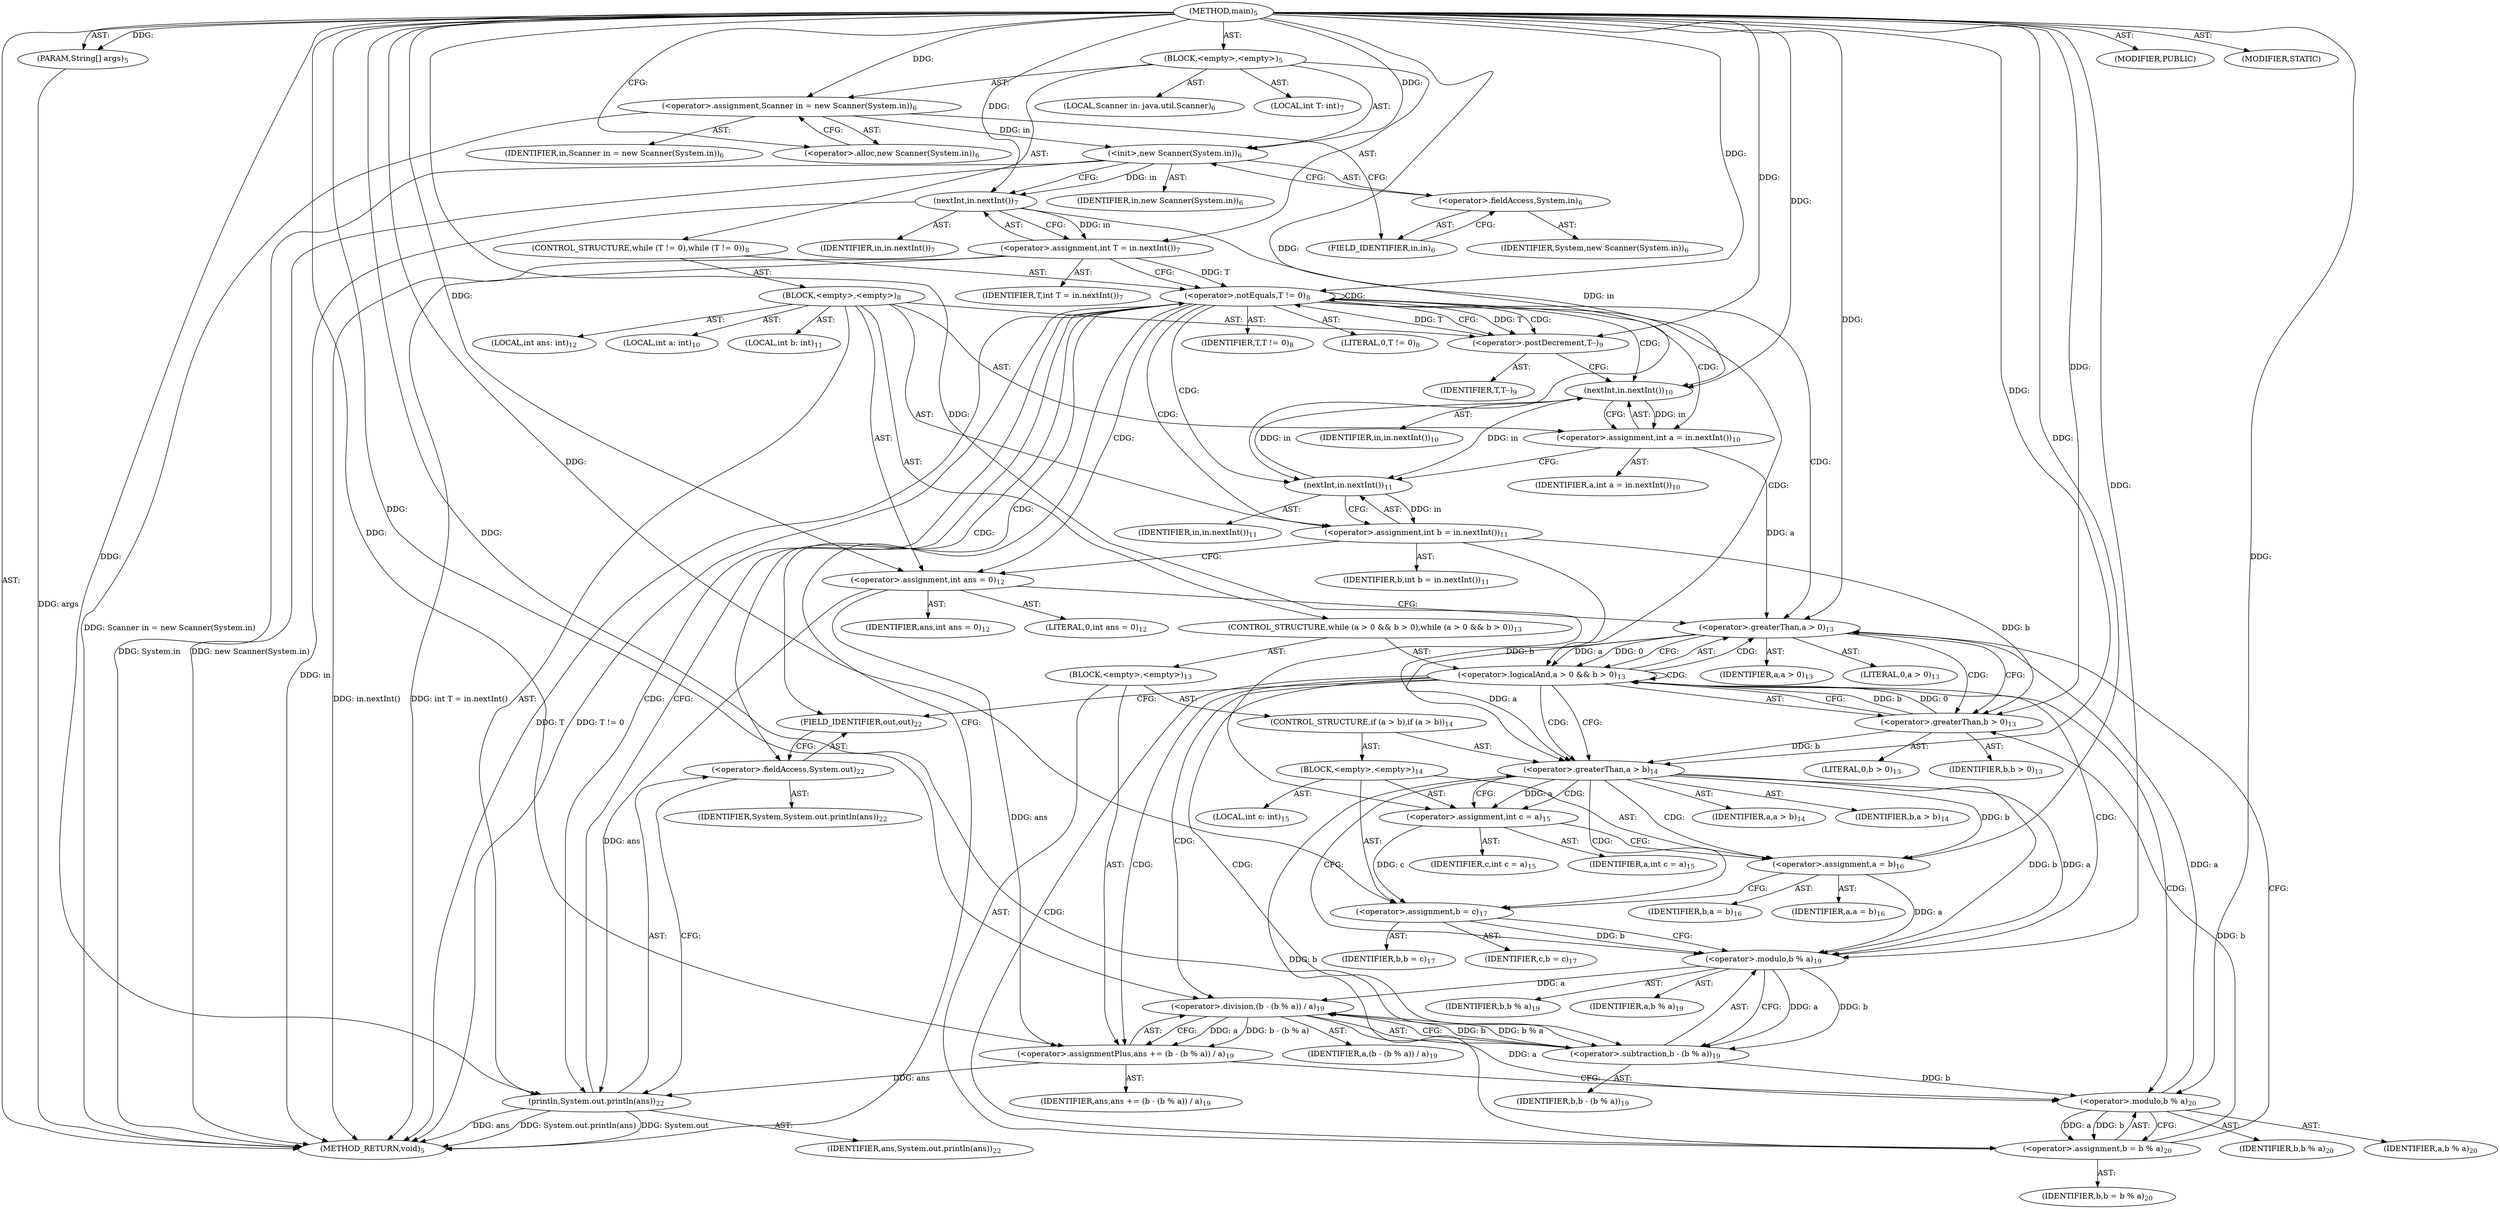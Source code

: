 digraph "main" {  
"19" [label = <(METHOD,main)<SUB>5</SUB>> ]
"20" [label = <(PARAM,String[] args)<SUB>5</SUB>> ]
"21" [label = <(BLOCK,&lt;empty&gt;,&lt;empty&gt;)<SUB>5</SUB>> ]
"4" [label = <(LOCAL,Scanner in: java.util.Scanner)<SUB>6</SUB>> ]
"22" [label = <(&lt;operator&gt;.assignment,Scanner in = new Scanner(System.in))<SUB>6</SUB>> ]
"23" [label = <(IDENTIFIER,in,Scanner in = new Scanner(System.in))<SUB>6</SUB>> ]
"24" [label = <(&lt;operator&gt;.alloc,new Scanner(System.in))<SUB>6</SUB>> ]
"25" [label = <(&lt;init&gt;,new Scanner(System.in))<SUB>6</SUB>> ]
"3" [label = <(IDENTIFIER,in,new Scanner(System.in))<SUB>6</SUB>> ]
"26" [label = <(&lt;operator&gt;.fieldAccess,System.in)<SUB>6</SUB>> ]
"27" [label = <(IDENTIFIER,System,new Scanner(System.in))<SUB>6</SUB>> ]
"28" [label = <(FIELD_IDENTIFIER,in,in)<SUB>6</SUB>> ]
"29" [label = <(LOCAL,int T: int)<SUB>7</SUB>> ]
"30" [label = <(&lt;operator&gt;.assignment,int T = in.nextInt())<SUB>7</SUB>> ]
"31" [label = <(IDENTIFIER,T,int T = in.nextInt())<SUB>7</SUB>> ]
"32" [label = <(nextInt,in.nextInt())<SUB>7</SUB>> ]
"33" [label = <(IDENTIFIER,in,in.nextInt())<SUB>7</SUB>> ]
"34" [label = <(CONTROL_STRUCTURE,while (T != 0),while (T != 0))<SUB>8</SUB>> ]
"35" [label = <(&lt;operator&gt;.notEquals,T != 0)<SUB>8</SUB>> ]
"36" [label = <(IDENTIFIER,T,T != 0)<SUB>8</SUB>> ]
"37" [label = <(LITERAL,0,T != 0)<SUB>8</SUB>> ]
"38" [label = <(BLOCK,&lt;empty&gt;,&lt;empty&gt;)<SUB>8</SUB>> ]
"39" [label = <(&lt;operator&gt;.postDecrement,T--)<SUB>9</SUB>> ]
"40" [label = <(IDENTIFIER,T,T--)<SUB>9</SUB>> ]
"41" [label = <(LOCAL,int a: int)<SUB>10</SUB>> ]
"42" [label = <(&lt;operator&gt;.assignment,int a = in.nextInt())<SUB>10</SUB>> ]
"43" [label = <(IDENTIFIER,a,int a = in.nextInt())<SUB>10</SUB>> ]
"44" [label = <(nextInt,in.nextInt())<SUB>10</SUB>> ]
"45" [label = <(IDENTIFIER,in,in.nextInt())<SUB>10</SUB>> ]
"46" [label = <(LOCAL,int b: int)<SUB>11</SUB>> ]
"47" [label = <(&lt;operator&gt;.assignment,int b = in.nextInt())<SUB>11</SUB>> ]
"48" [label = <(IDENTIFIER,b,int b = in.nextInt())<SUB>11</SUB>> ]
"49" [label = <(nextInt,in.nextInt())<SUB>11</SUB>> ]
"50" [label = <(IDENTIFIER,in,in.nextInt())<SUB>11</SUB>> ]
"51" [label = <(LOCAL,int ans: int)<SUB>12</SUB>> ]
"52" [label = <(&lt;operator&gt;.assignment,int ans = 0)<SUB>12</SUB>> ]
"53" [label = <(IDENTIFIER,ans,int ans = 0)<SUB>12</SUB>> ]
"54" [label = <(LITERAL,0,int ans = 0)<SUB>12</SUB>> ]
"55" [label = <(CONTROL_STRUCTURE,while (a &gt; 0 &amp;&amp; b &gt; 0),while (a &gt; 0 &amp;&amp; b &gt; 0))<SUB>13</SUB>> ]
"56" [label = <(&lt;operator&gt;.logicalAnd,a &gt; 0 &amp;&amp; b &gt; 0)<SUB>13</SUB>> ]
"57" [label = <(&lt;operator&gt;.greaterThan,a &gt; 0)<SUB>13</SUB>> ]
"58" [label = <(IDENTIFIER,a,a &gt; 0)<SUB>13</SUB>> ]
"59" [label = <(LITERAL,0,a &gt; 0)<SUB>13</SUB>> ]
"60" [label = <(&lt;operator&gt;.greaterThan,b &gt; 0)<SUB>13</SUB>> ]
"61" [label = <(IDENTIFIER,b,b &gt; 0)<SUB>13</SUB>> ]
"62" [label = <(LITERAL,0,b &gt; 0)<SUB>13</SUB>> ]
"63" [label = <(BLOCK,&lt;empty&gt;,&lt;empty&gt;)<SUB>13</SUB>> ]
"64" [label = <(CONTROL_STRUCTURE,if (a &gt; b),if (a &gt; b))<SUB>14</SUB>> ]
"65" [label = <(&lt;operator&gt;.greaterThan,a &gt; b)<SUB>14</SUB>> ]
"66" [label = <(IDENTIFIER,a,a &gt; b)<SUB>14</SUB>> ]
"67" [label = <(IDENTIFIER,b,a &gt; b)<SUB>14</SUB>> ]
"68" [label = <(BLOCK,&lt;empty&gt;,&lt;empty&gt;)<SUB>14</SUB>> ]
"69" [label = <(LOCAL,int c: int)<SUB>15</SUB>> ]
"70" [label = <(&lt;operator&gt;.assignment,int c = a)<SUB>15</SUB>> ]
"71" [label = <(IDENTIFIER,c,int c = a)<SUB>15</SUB>> ]
"72" [label = <(IDENTIFIER,a,int c = a)<SUB>15</SUB>> ]
"73" [label = <(&lt;operator&gt;.assignment,a = b)<SUB>16</SUB>> ]
"74" [label = <(IDENTIFIER,a,a = b)<SUB>16</SUB>> ]
"75" [label = <(IDENTIFIER,b,a = b)<SUB>16</SUB>> ]
"76" [label = <(&lt;operator&gt;.assignment,b = c)<SUB>17</SUB>> ]
"77" [label = <(IDENTIFIER,b,b = c)<SUB>17</SUB>> ]
"78" [label = <(IDENTIFIER,c,b = c)<SUB>17</SUB>> ]
"79" [label = <(&lt;operator&gt;.assignmentPlus,ans += (b - (b % a)) / a)<SUB>19</SUB>> ]
"80" [label = <(IDENTIFIER,ans,ans += (b - (b % a)) / a)<SUB>19</SUB>> ]
"81" [label = <(&lt;operator&gt;.division,(b - (b % a)) / a)<SUB>19</SUB>> ]
"82" [label = <(&lt;operator&gt;.subtraction,b - (b % a))<SUB>19</SUB>> ]
"83" [label = <(IDENTIFIER,b,b - (b % a))<SUB>19</SUB>> ]
"84" [label = <(&lt;operator&gt;.modulo,b % a)<SUB>19</SUB>> ]
"85" [label = <(IDENTIFIER,b,b % a)<SUB>19</SUB>> ]
"86" [label = <(IDENTIFIER,a,b % a)<SUB>19</SUB>> ]
"87" [label = <(IDENTIFIER,a,(b - (b % a)) / a)<SUB>19</SUB>> ]
"88" [label = <(&lt;operator&gt;.assignment,b = b % a)<SUB>20</SUB>> ]
"89" [label = <(IDENTIFIER,b,b = b % a)<SUB>20</SUB>> ]
"90" [label = <(&lt;operator&gt;.modulo,b % a)<SUB>20</SUB>> ]
"91" [label = <(IDENTIFIER,b,b % a)<SUB>20</SUB>> ]
"92" [label = <(IDENTIFIER,a,b % a)<SUB>20</SUB>> ]
"93" [label = <(println,System.out.println(ans))<SUB>22</SUB>> ]
"94" [label = <(&lt;operator&gt;.fieldAccess,System.out)<SUB>22</SUB>> ]
"95" [label = <(IDENTIFIER,System,System.out.println(ans))<SUB>22</SUB>> ]
"96" [label = <(FIELD_IDENTIFIER,out,out)<SUB>22</SUB>> ]
"97" [label = <(IDENTIFIER,ans,System.out.println(ans))<SUB>22</SUB>> ]
"98" [label = <(MODIFIER,PUBLIC)> ]
"99" [label = <(MODIFIER,STATIC)> ]
"100" [label = <(METHOD_RETURN,void)<SUB>5</SUB>> ]
  "19" -> "20"  [ label = "AST: "] 
  "19" -> "21"  [ label = "AST: "] 
  "19" -> "98"  [ label = "AST: "] 
  "19" -> "99"  [ label = "AST: "] 
  "19" -> "100"  [ label = "AST: "] 
  "21" -> "4"  [ label = "AST: "] 
  "21" -> "22"  [ label = "AST: "] 
  "21" -> "25"  [ label = "AST: "] 
  "21" -> "29"  [ label = "AST: "] 
  "21" -> "30"  [ label = "AST: "] 
  "21" -> "34"  [ label = "AST: "] 
  "22" -> "23"  [ label = "AST: "] 
  "22" -> "24"  [ label = "AST: "] 
  "25" -> "3"  [ label = "AST: "] 
  "25" -> "26"  [ label = "AST: "] 
  "26" -> "27"  [ label = "AST: "] 
  "26" -> "28"  [ label = "AST: "] 
  "30" -> "31"  [ label = "AST: "] 
  "30" -> "32"  [ label = "AST: "] 
  "32" -> "33"  [ label = "AST: "] 
  "34" -> "35"  [ label = "AST: "] 
  "34" -> "38"  [ label = "AST: "] 
  "35" -> "36"  [ label = "AST: "] 
  "35" -> "37"  [ label = "AST: "] 
  "38" -> "39"  [ label = "AST: "] 
  "38" -> "41"  [ label = "AST: "] 
  "38" -> "42"  [ label = "AST: "] 
  "38" -> "46"  [ label = "AST: "] 
  "38" -> "47"  [ label = "AST: "] 
  "38" -> "51"  [ label = "AST: "] 
  "38" -> "52"  [ label = "AST: "] 
  "38" -> "55"  [ label = "AST: "] 
  "38" -> "93"  [ label = "AST: "] 
  "39" -> "40"  [ label = "AST: "] 
  "42" -> "43"  [ label = "AST: "] 
  "42" -> "44"  [ label = "AST: "] 
  "44" -> "45"  [ label = "AST: "] 
  "47" -> "48"  [ label = "AST: "] 
  "47" -> "49"  [ label = "AST: "] 
  "49" -> "50"  [ label = "AST: "] 
  "52" -> "53"  [ label = "AST: "] 
  "52" -> "54"  [ label = "AST: "] 
  "55" -> "56"  [ label = "AST: "] 
  "55" -> "63"  [ label = "AST: "] 
  "56" -> "57"  [ label = "AST: "] 
  "56" -> "60"  [ label = "AST: "] 
  "57" -> "58"  [ label = "AST: "] 
  "57" -> "59"  [ label = "AST: "] 
  "60" -> "61"  [ label = "AST: "] 
  "60" -> "62"  [ label = "AST: "] 
  "63" -> "64"  [ label = "AST: "] 
  "63" -> "79"  [ label = "AST: "] 
  "63" -> "88"  [ label = "AST: "] 
  "64" -> "65"  [ label = "AST: "] 
  "64" -> "68"  [ label = "AST: "] 
  "65" -> "66"  [ label = "AST: "] 
  "65" -> "67"  [ label = "AST: "] 
  "68" -> "69"  [ label = "AST: "] 
  "68" -> "70"  [ label = "AST: "] 
  "68" -> "73"  [ label = "AST: "] 
  "68" -> "76"  [ label = "AST: "] 
  "70" -> "71"  [ label = "AST: "] 
  "70" -> "72"  [ label = "AST: "] 
  "73" -> "74"  [ label = "AST: "] 
  "73" -> "75"  [ label = "AST: "] 
  "76" -> "77"  [ label = "AST: "] 
  "76" -> "78"  [ label = "AST: "] 
  "79" -> "80"  [ label = "AST: "] 
  "79" -> "81"  [ label = "AST: "] 
  "81" -> "82"  [ label = "AST: "] 
  "81" -> "87"  [ label = "AST: "] 
  "82" -> "83"  [ label = "AST: "] 
  "82" -> "84"  [ label = "AST: "] 
  "84" -> "85"  [ label = "AST: "] 
  "84" -> "86"  [ label = "AST: "] 
  "88" -> "89"  [ label = "AST: "] 
  "88" -> "90"  [ label = "AST: "] 
  "90" -> "91"  [ label = "AST: "] 
  "90" -> "92"  [ label = "AST: "] 
  "93" -> "94"  [ label = "AST: "] 
  "93" -> "97"  [ label = "AST: "] 
  "94" -> "95"  [ label = "AST: "] 
  "94" -> "96"  [ label = "AST: "] 
  "22" -> "28"  [ label = "CFG: "] 
  "25" -> "32"  [ label = "CFG: "] 
  "30" -> "35"  [ label = "CFG: "] 
  "24" -> "22"  [ label = "CFG: "] 
  "26" -> "25"  [ label = "CFG: "] 
  "32" -> "30"  [ label = "CFG: "] 
  "35" -> "100"  [ label = "CFG: "] 
  "35" -> "39"  [ label = "CFG: "] 
  "28" -> "26"  [ label = "CFG: "] 
  "39" -> "44"  [ label = "CFG: "] 
  "42" -> "49"  [ label = "CFG: "] 
  "47" -> "52"  [ label = "CFG: "] 
  "52" -> "57"  [ label = "CFG: "] 
  "93" -> "35"  [ label = "CFG: "] 
  "44" -> "42"  [ label = "CFG: "] 
  "49" -> "47"  [ label = "CFG: "] 
  "56" -> "65"  [ label = "CFG: "] 
  "56" -> "96"  [ label = "CFG: "] 
  "94" -> "93"  [ label = "CFG: "] 
  "57" -> "56"  [ label = "CFG: "] 
  "57" -> "60"  [ label = "CFG: "] 
  "60" -> "56"  [ label = "CFG: "] 
  "79" -> "90"  [ label = "CFG: "] 
  "88" -> "57"  [ label = "CFG: "] 
  "96" -> "94"  [ label = "CFG: "] 
  "65" -> "70"  [ label = "CFG: "] 
  "65" -> "84"  [ label = "CFG: "] 
  "81" -> "79"  [ label = "CFG: "] 
  "90" -> "88"  [ label = "CFG: "] 
  "70" -> "73"  [ label = "CFG: "] 
  "73" -> "76"  [ label = "CFG: "] 
  "76" -> "84"  [ label = "CFG: "] 
  "82" -> "81"  [ label = "CFG: "] 
  "84" -> "82"  [ label = "CFG: "] 
  "19" -> "24"  [ label = "CFG: "] 
  "20" -> "100"  [ label = "DDG: args"] 
  "22" -> "100"  [ label = "DDG: Scanner in = new Scanner(System.in)"] 
  "25" -> "100"  [ label = "DDG: System.in"] 
  "25" -> "100"  [ label = "DDG: new Scanner(System.in)"] 
  "32" -> "100"  [ label = "DDG: in"] 
  "30" -> "100"  [ label = "DDG: in.nextInt()"] 
  "30" -> "100"  [ label = "DDG: int T = in.nextInt()"] 
  "35" -> "100"  [ label = "DDG: T"] 
  "35" -> "100"  [ label = "DDG: T != 0"] 
  "93" -> "100"  [ label = "DDG: System.out"] 
  "93" -> "100"  [ label = "DDG: ans"] 
  "93" -> "100"  [ label = "DDG: System.out.println(ans)"] 
  "19" -> "20"  [ label = "DDG: "] 
  "19" -> "22"  [ label = "DDG: "] 
  "32" -> "30"  [ label = "DDG: in"] 
  "22" -> "25"  [ label = "DDG: in"] 
  "19" -> "25"  [ label = "DDG: "] 
  "25" -> "32"  [ label = "DDG: in"] 
  "19" -> "32"  [ label = "DDG: "] 
  "30" -> "35"  [ label = "DDG: T"] 
  "39" -> "35"  [ label = "DDG: T"] 
  "19" -> "35"  [ label = "DDG: "] 
  "44" -> "42"  [ label = "DDG: in"] 
  "49" -> "47"  [ label = "DDG: in"] 
  "19" -> "52"  [ label = "DDG: "] 
  "35" -> "39"  [ label = "DDG: T"] 
  "19" -> "39"  [ label = "DDG: "] 
  "52" -> "93"  [ label = "DDG: ans"] 
  "79" -> "93"  [ label = "DDG: ans"] 
  "19" -> "93"  [ label = "DDG: "] 
  "32" -> "44"  [ label = "DDG: in"] 
  "49" -> "44"  [ label = "DDG: in"] 
  "19" -> "44"  [ label = "DDG: "] 
  "44" -> "49"  [ label = "DDG: in"] 
  "19" -> "49"  [ label = "DDG: "] 
  "57" -> "56"  [ label = "DDG: a"] 
  "57" -> "56"  [ label = "DDG: 0"] 
  "60" -> "56"  [ label = "DDG: b"] 
  "60" -> "56"  [ label = "DDG: 0"] 
  "81" -> "79"  [ label = "DDG: b - (b % a)"] 
  "81" -> "79"  [ label = "DDG: a"] 
  "90" -> "88"  [ label = "DDG: b"] 
  "90" -> "88"  [ label = "DDG: a"] 
  "42" -> "57"  [ label = "DDG: a"] 
  "90" -> "57"  [ label = "DDG: a"] 
  "19" -> "57"  [ label = "DDG: "] 
  "47" -> "60"  [ label = "DDG: b"] 
  "88" -> "60"  [ label = "DDG: b"] 
  "19" -> "60"  [ label = "DDG: "] 
  "52" -> "79"  [ label = "DDG: ans"] 
  "19" -> "79"  [ label = "DDG: "] 
  "57" -> "65"  [ label = "DDG: a"] 
  "19" -> "65"  [ label = "DDG: "] 
  "47" -> "65"  [ label = "DDG: b"] 
  "60" -> "65"  [ label = "DDG: b"] 
  "88" -> "65"  [ label = "DDG: b"] 
  "65" -> "70"  [ label = "DDG: a"] 
  "19" -> "70"  [ label = "DDG: "] 
  "65" -> "73"  [ label = "DDG: b"] 
  "19" -> "73"  [ label = "DDG: "] 
  "70" -> "76"  [ label = "DDG: c"] 
  "19" -> "76"  [ label = "DDG: "] 
  "82" -> "81"  [ label = "DDG: b"] 
  "82" -> "81"  [ label = "DDG: b % a"] 
  "84" -> "81"  [ label = "DDG: a"] 
  "19" -> "81"  [ label = "DDG: "] 
  "82" -> "90"  [ label = "DDG: b"] 
  "19" -> "90"  [ label = "DDG: "] 
  "81" -> "90"  [ label = "DDG: a"] 
  "84" -> "82"  [ label = "DDG: b"] 
  "19" -> "82"  [ label = "DDG: "] 
  "84" -> "82"  [ label = "DDG: a"] 
  "65" -> "84"  [ label = "DDG: b"] 
  "76" -> "84"  [ label = "DDG: b"] 
  "19" -> "84"  [ label = "DDG: "] 
  "65" -> "84"  [ label = "DDG: a"] 
  "73" -> "84"  [ label = "DDG: a"] 
  "35" -> "47"  [ label = "CDG: "] 
  "35" -> "94"  [ label = "CDG: "] 
  "35" -> "49"  [ label = "CDG: "] 
  "35" -> "96"  [ label = "CDG: "] 
  "35" -> "42"  [ label = "CDG: "] 
  "35" -> "57"  [ label = "CDG: "] 
  "35" -> "52"  [ label = "CDG: "] 
  "35" -> "56"  [ label = "CDG: "] 
  "35" -> "44"  [ label = "CDG: "] 
  "35" -> "35"  [ label = "CDG: "] 
  "35" -> "93"  [ label = "CDG: "] 
  "35" -> "39"  [ label = "CDG: "] 
  "56" -> "57"  [ label = "CDG: "] 
  "56" -> "81"  [ label = "CDG: "] 
  "56" -> "84"  [ label = "CDG: "] 
  "56" -> "56"  [ label = "CDG: "] 
  "56" -> "65"  [ label = "CDG: "] 
  "56" -> "82"  [ label = "CDG: "] 
  "56" -> "90"  [ label = "CDG: "] 
  "56" -> "79"  [ label = "CDG: "] 
  "56" -> "88"  [ label = "CDG: "] 
  "57" -> "60"  [ label = "CDG: "] 
  "65" -> "73"  [ label = "CDG: "] 
  "65" -> "76"  [ label = "CDG: "] 
  "65" -> "70"  [ label = "CDG: "] 
}

